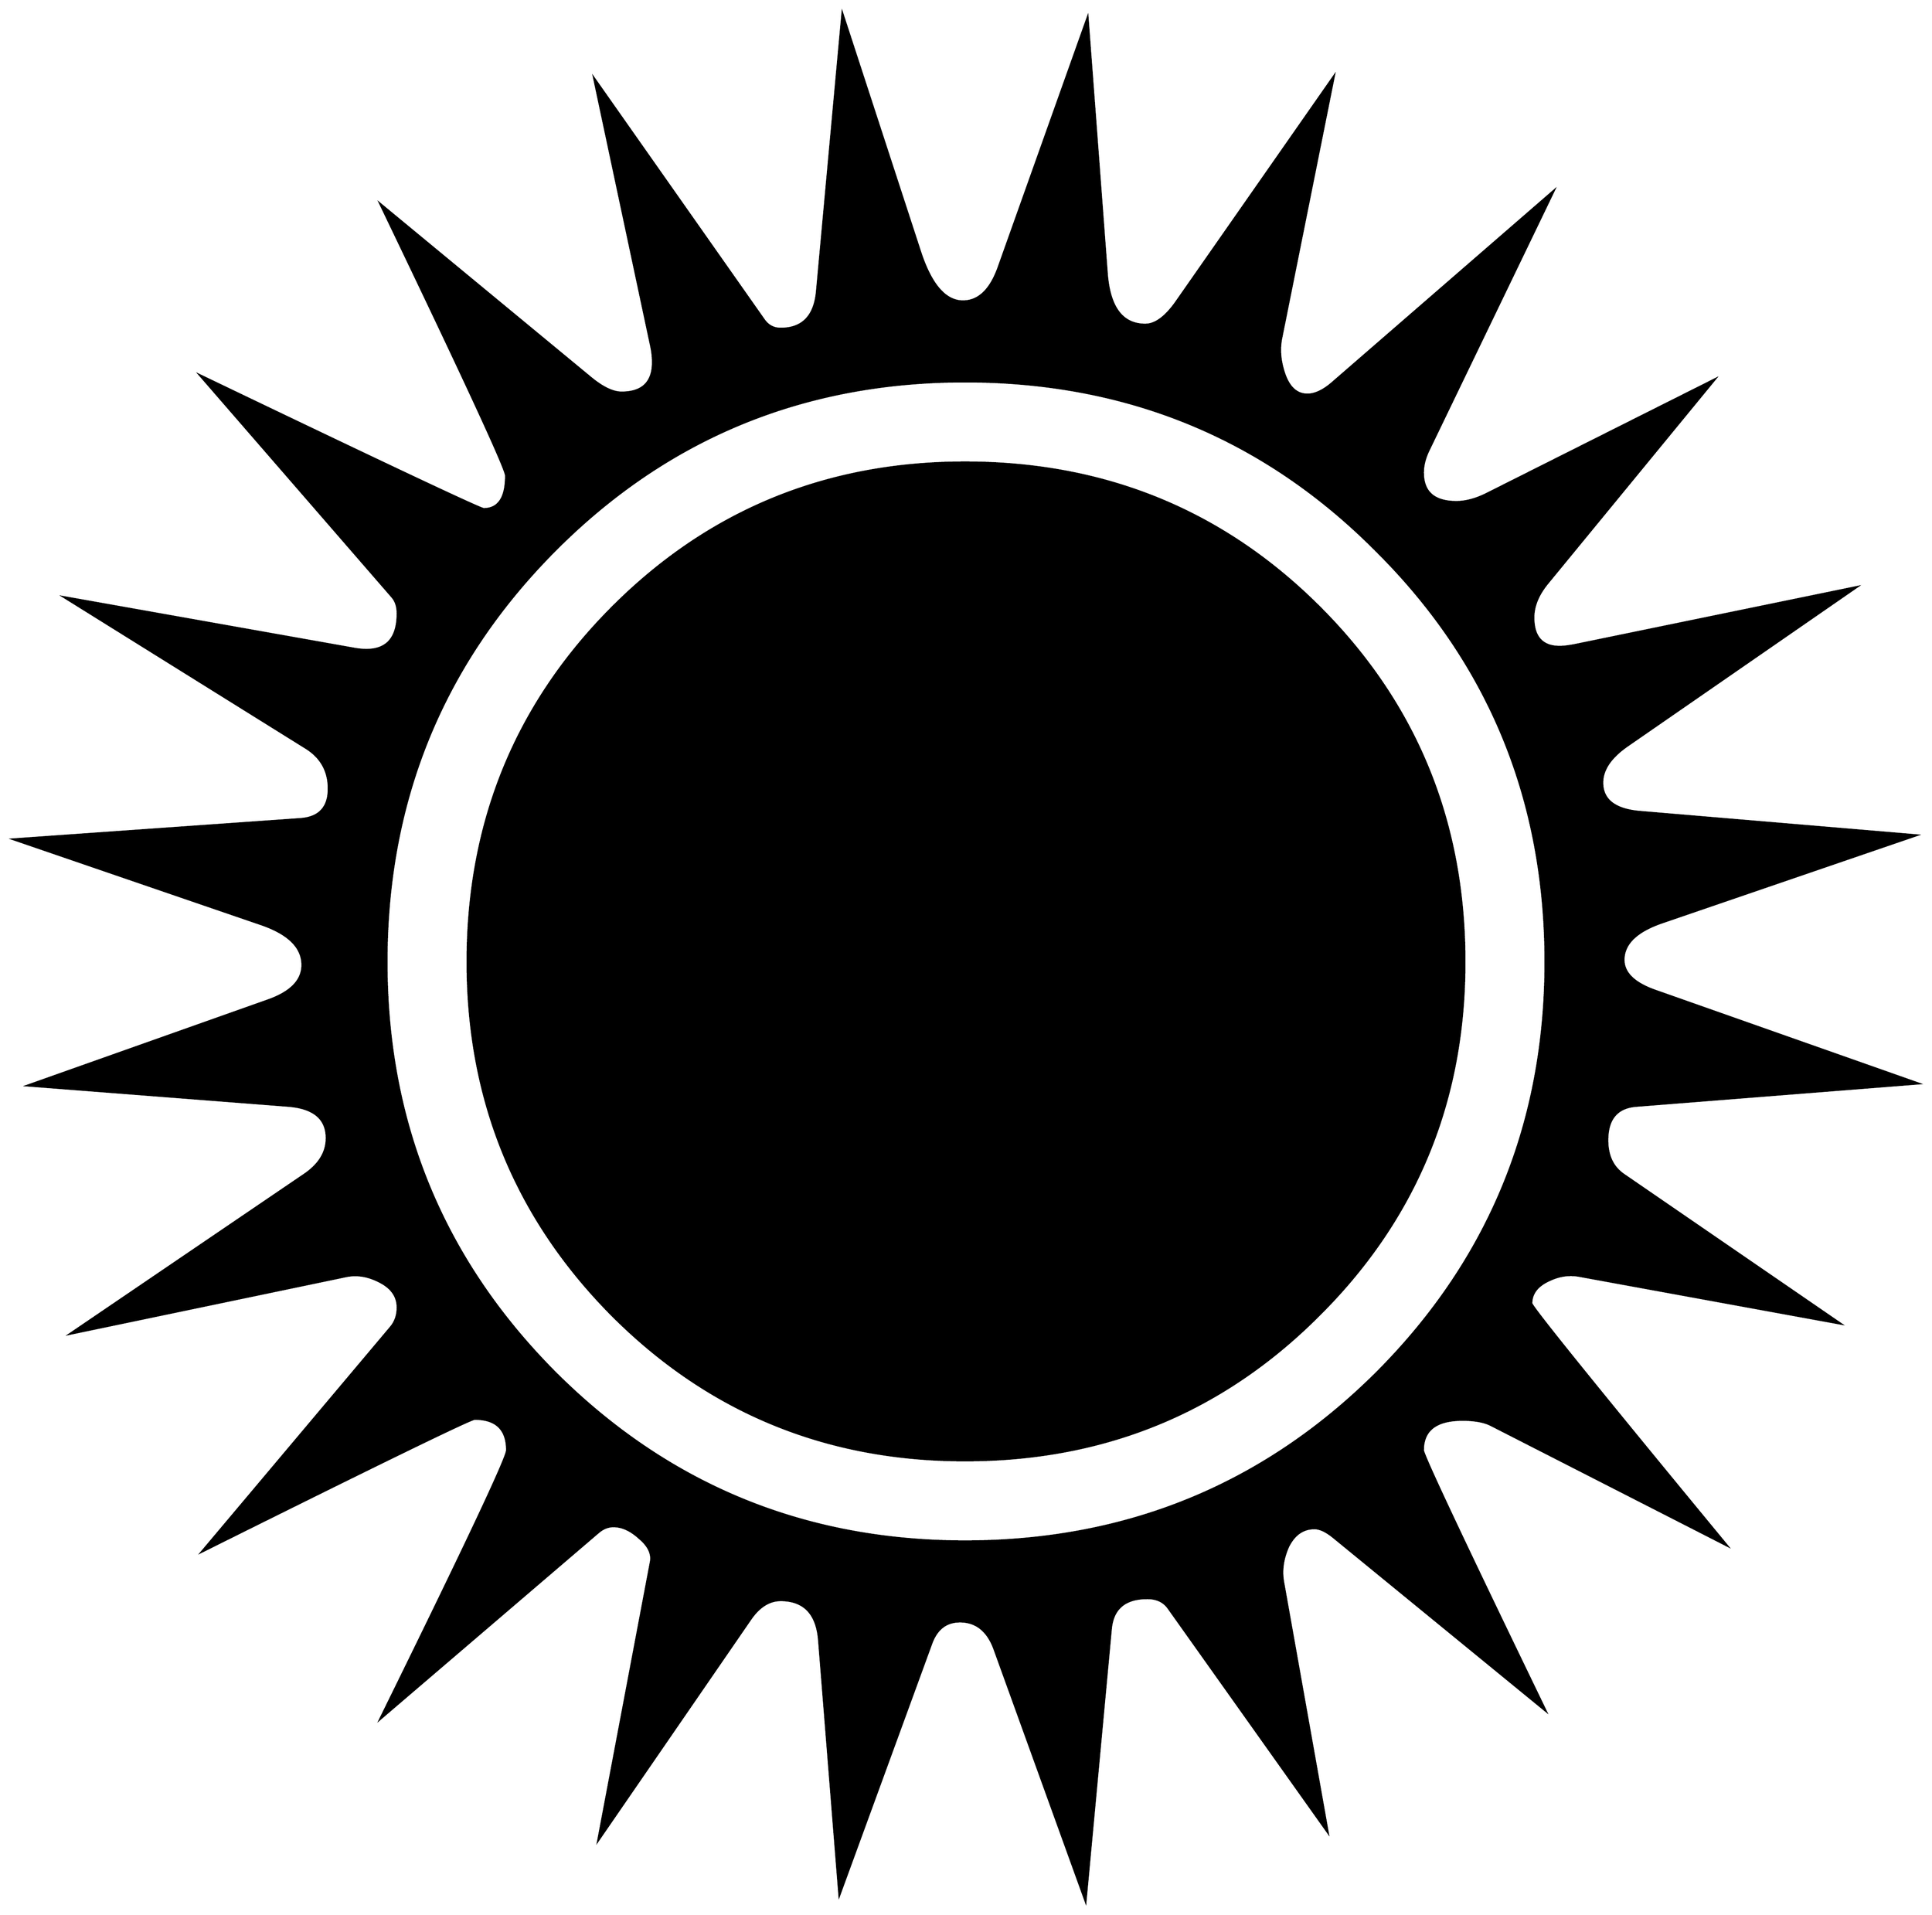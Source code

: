 


\begin{tikzpicture}[y=0.80pt, x=0.80pt, yscale=-1.0, xscale=1.0, inner sep=0pt, outer sep=0pt]
\begin{scope}[shift={(100.0,1730.0)},nonzero rule]
  \path[draw=.,fill=.,line width=1.600pt] (1964.0,-482.0) --
    (1686.0,-460.0) .. controls (1666.667,-458.667) and
    (1657.0,-447.333) .. (1657.0,-426.0) .. controls
    (1657.0,-410.667) and (1662.333,-399.333) .. (1673.0,-392.0) --
    (1887.0,-245.0) -- (1630.0,-292.0) .. controls
    (1620.0,-294.0) and (1610.0,-292.667) .. (1600.0,-288.0) ..
    controls (1588.0,-282.667) and (1582.0,-275.0) ..
    (1582.0,-265.0) .. controls (1582.0,-261.667) and
    (1646.333,-182.0) .. (1775.0,-26.0) -- (1542.0,-145.0) ..
    controls (1535.333,-148.333) and (1526.0,-150.0) ..
    (1514.0,-150.0) .. controls (1488.0,-150.0) and
    (1475.0,-140.0) .. (1475.0,-120.0) .. controls
    (1475.0,-115.333) and (1515.333,-29.667) .. (1596.0,137.0) --
    (1387.0,-34.0) .. controls (1379.667,-40.0) and (1373.333,-43.0)
    .. (1368.0,-43.0) .. controls (1356.667,-43.0) and
    (1348.0,-37.0) .. (1342.0,-25.0) .. controls (1336.667,-13.0)
    and (1335.0,-1.333) .. (1337.0,10.0) -- (1381.0,257.0) --
    (1224.0,36.0) .. controls (1219.333,29.333) and (1212.333,26.0) ..
    (1203.0,26.0) .. controls (1181.0,26.0) and (1169.0,36.0) ..
    (1167.0,56.0) -- (1142.0,325.0) -- (1052.0,76.0) .. controls
    (1045.333,58.0) and (1034.0,49.0) .. (1018.0,49.0) .. controls
    (1004.667,49.0) and (995.333,56.0) .. (990.0,70.0) --
    (899.0,319.0) -- (879.0,68.0) .. controls (877.0,41.333) and
    (864.333,28.0) .. (841.0,28.0) .. controls (829.667,28.0) and
    (819.667,34.333) .. (811.0,47.0) -- (661.0,265.0) --
    (713.0,-10.0) .. controls (714.333,-18.0) and (710.667,-25.667) ..
    (702.0,-33.0) .. controls (693.333,-41.0) and (684.667,-45.0) ..
    (676.0,-45.0) .. controls (670.667,-45.0) and (665.667,-43.0) ..
    (661.0,-39.0) -- (446.0,145.0) .. controls (529.333,-24.333) and
    (571.0,-112.667) .. (571.0,-120.0) .. controls (571.0,-140.667)
    and (560.333,-151.0) .. (539.0,-151.0) .. controls
    (535.0,-151.0) and (445.333,-107.333) .. (270.0,-20.0) --
    (456.0,-241.0) .. controls (460.667,-246.333) and (463.0,-253.0)
    .. (463.0,-261.0) .. controls (463.0,-271.667) and
    (457.333,-280.0) .. (446.0,-286.0) .. controls (434.667,-292.0)
    and (423.667,-294.0) .. (413.0,-292.0) -- (140.0,-235.0) --
    (371.0,-392.0) .. controls (385.667,-402.0) and (393.0,-414.0)
    .. (393.0,-428.0) .. controls (393.0,-447.333) and
    (380.333,-458.0) .. (355.0,-460.0) -- (98.0,-480.0) --
    (335.0,-564.0) .. controls (357.667,-572.0) and (369.0,-583.667)
    .. (369.0,-599.0) .. controls (369.0,-616.333) and
    (355.667,-629.667) .. (329.0,-639.0) -- (84.0,-723.0) --
    (367.0,-743.0) .. controls (385.667,-744.333) and (395.0,-754.333)
    .. (395.0,-773.0) .. controls (395.0,-790.333) and
    (387.667,-803.667) .. (373.0,-813.0) -- (134.0,-962.0) --
    (421.0,-911.0) .. controls (449.0,-906.333) and (463.0,-918.0)
    .. (463.0,-946.0) .. controls (463.0,-952.667) and
    (461.333,-958.0) .. (458.0,-962.0) -- (268.0,-1181.0) ..
    controls (451.333,-1093.0) and (544.667,-1049.0) ..
    (548.0,-1049.0) .. controls (562.667,-1049.0) and
    (570.0,-1060.0) .. (570.0,-1082.0) .. controls
    (570.0,-1088.667) and (528.667,-1178.0) .. (446.0,-1350.0) --
    (653.0,-1179.0) .. controls (665.0,-1169.0) and
    (675.333,-1164.0) .. (684.0,-1164.0) .. controls
    (704.667,-1164.0) and (715.0,-1174.0) .. (715.0,-1194.0) ..
    controls (715.0,-1199.333) and (714.333,-1205.0) ..
    (713.0,-1211.0) -- (657.0,-1474.0) -- (825.0,-1235.0) ..
    controls (829.0,-1229.667) and (834.333,-1227.0) ..
    (841.0,-1227.0) .. controls (863.0,-1227.0) and
    (875.0,-1239.667) .. (877.0,-1265.0) -- (902.0,-1538.0) --
    (979.0,-1302.0) .. controls (989.667,-1270.0) and
    (1003.667,-1254.0) .. (1021.0,-1254.0) .. controls
    (1036.333,-1254.0) and (1048.0,-1265.0) .. (1056.0,-1287.0) --
    (1144.0,-1534.0) -- (1163.0,-1281.0) .. controls
    (1165.667,-1247.667) and (1178.333,-1231.0) .. (1201.0,-1231.0) ..
    controls (1211.0,-1231.0) and (1221.333,-1238.667) ..
    (1232.0,-1254.0) -- (1387.0,-1476.0) -- (1335.0,-1217.0) ..
    controls (1333.0,-1206.333) and (1334.0,-1195.0) ..
    (1338.0,-1183.0) .. controls (1342.667,-1169.0) and
    (1350.333,-1162.0) .. (1361.0,-1162.0) .. controls
    (1368.333,-1162.0) and (1376.333,-1165.667) .. (1385.0,-1173.0) --
    (1604.0,-1363.0) -- (1481.0,-1108.0) .. controls
    (1477.0,-1100.0) and (1475.0,-1092.333) .. (1475.0,-1085.0) ..
    controls (1475.0,-1065.667) and (1486.0,-1056.0) ..
    (1508.0,-1056.0) .. controls (1517.333,-1056.0) and
    (1527.333,-1058.667) .. (1538.0,-1064.0) -- (1763.0,-1177.0) --
    (1598.0,-976.0) .. controls (1588.667,-964.667) and
    (1584.0,-953.333) .. (1584.0,-942.0) .. controls
    (1584.0,-922.667) and (1592.667,-913.0) .. (1610.0,-913.0) ..
    controls (1614.0,-913.0) and (1619.333,-913.667) ..
    (1626.0,-915.0) -- (1903.0,-972.0) -- (1676.0,-815.0) ..
    controls (1660.0,-803.667) and (1652.0,-791.667) ..
    (1652.0,-779.0) .. controls (1652.0,-761.667) and
    (1664.667,-752.0) .. (1690.0,-750.0) -- (1962.0,-727.0) --
    (1711.0,-641.0) .. controls (1685.667,-632.333) and
    (1673.0,-620.0) .. (1673.0,-604.0) .. controls
    (1673.0,-591.333) and (1683.0,-581.333) .. (1703.0,-574.0) --
    (1964.0,-482.0) -- cycle(1596.0,-602.0) .. controls
    (1596.0,-762.0) and (1540.333,-897.333) .. (1429.0,-1008.0) ..
    controls (1318.333,-1119.333) and (1183.0,-1175.0) ..
    (1023.0,-1175.0) .. controls (863.667,-1175.0) and
    (728.667,-1119.333) .. (618.0,-1008.0) .. controls
    (507.333,-896.667) and (452.0,-761.333) .. (452.0,-602.0) ..
    controls (452.0,-443.333) and (507.333,-308.333) .. (618.0,-197.0)
    .. controls (729.333,-85.667) and (864.333,-30.0) ..
    (1023.0,-30.0) .. controls (1182.333,-30.0) and (1317.667,-85.333)
    .. (1429.0,-196.0) .. controls (1540.333,-307.333) and
    (1596.0,-442.667) .. (1596.0,-602.0) -- cycle(1516.0,-602.0)
    .. controls (1516.0,-464.667) and (1468.0,-348.333) ..
    (1372.0,-253.0) .. controls (1276.667,-157.667) and
    (1160.333,-110.0) .. (1023.0,-110.0) .. controls
    (886.333,-110.0) and (770.333,-157.667) .. (675.0,-253.0) ..
    controls (579.667,-349.0) and (532.0,-465.333) .. (532.0,-602.0)
    .. controls (532.0,-739.333) and (579.333,-855.667) ..
    (674.0,-951.0) .. controls (769.333,-1047.0) and
    (885.667,-1095.0) .. (1023.0,-1095.0) .. controls
    (1161.0,-1095.0) and (1277.667,-1047.333) .. (1373.0,-952.0) ..
    controls (1468.333,-856.667) and (1516.0,-740.0) ..
    (1516.0,-602.0) -- cycle;
\end{scope}

\end{tikzpicture}

